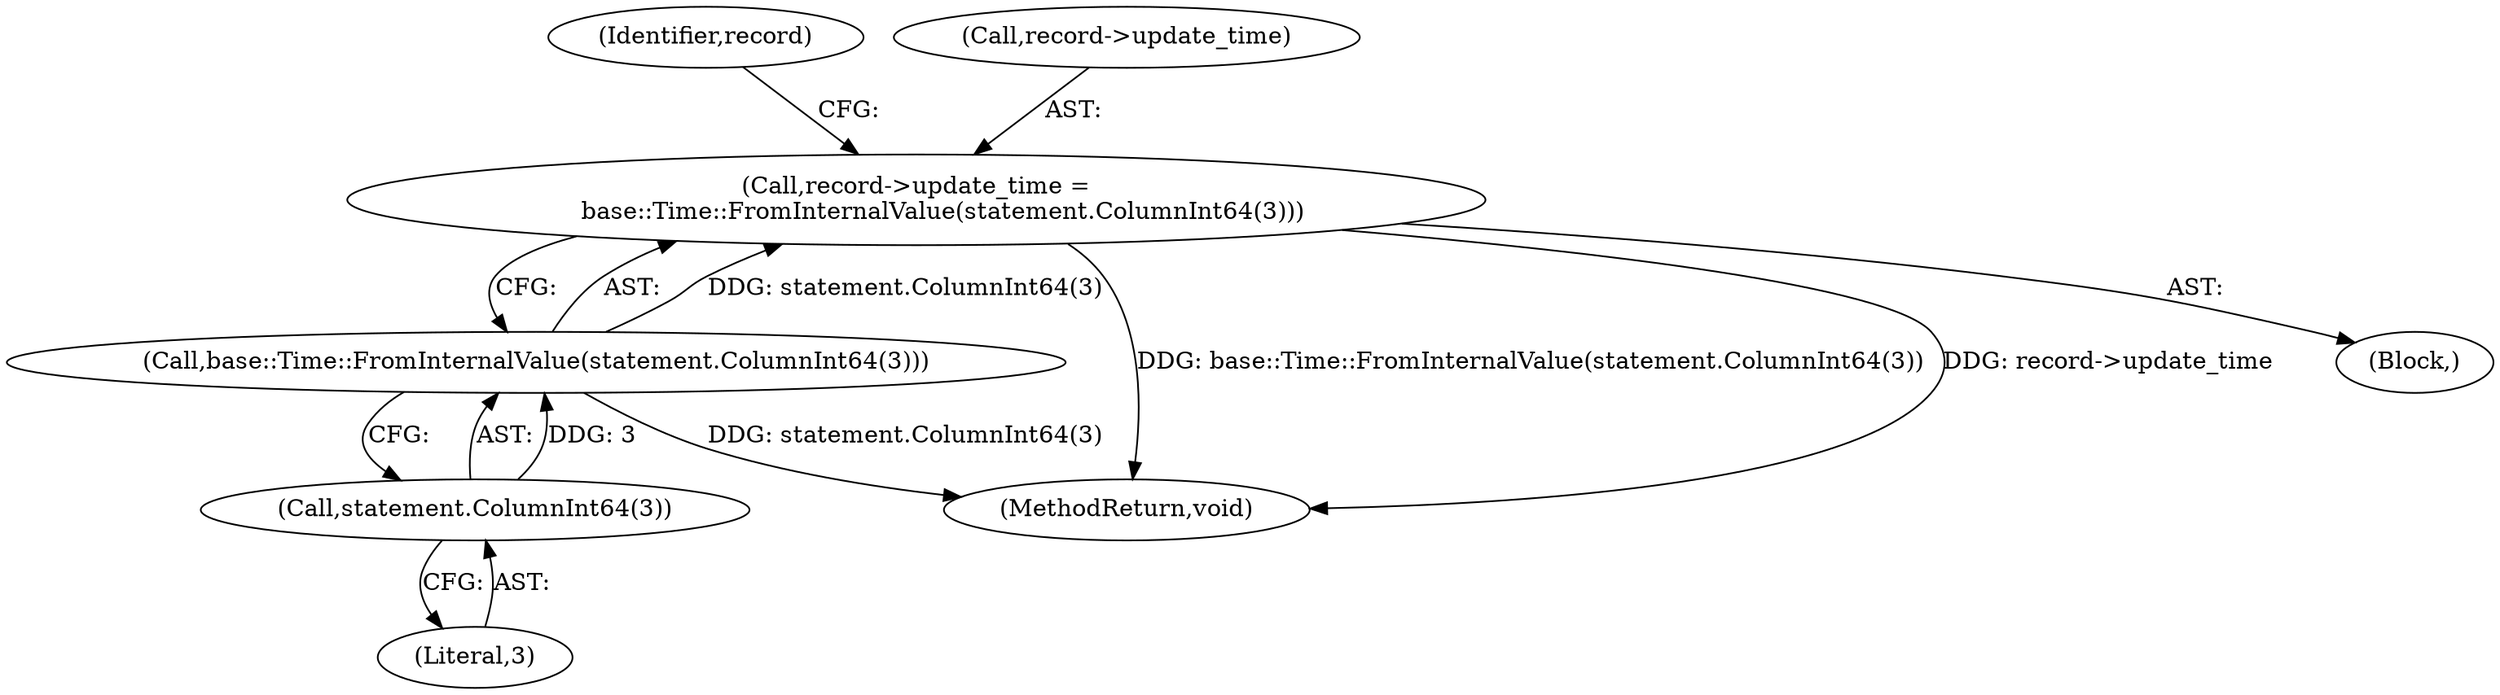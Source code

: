 digraph "0_Chrome_04aaacb936a08d70862d6d9d7e8354721ae46be8_13@API" {
"1000122" [label="(Call,record->update_time =\n       base::Time::FromInternalValue(statement.ColumnInt64(3)))"];
"1000126" [label="(Call,base::Time::FromInternalValue(statement.ColumnInt64(3)))"];
"1000127" [label="(Call,statement.ColumnInt64(3))"];
"1000126" [label="(Call,base::Time::FromInternalValue(statement.ColumnInt64(3)))"];
"1000141" [label="(MethodReturn,void)"];
"1000127" [label="(Call,statement.ColumnInt64(3))"];
"1000131" [label="(Identifier,record)"];
"1000123" [label="(Call,record->update_time)"];
"1000128" [label="(Literal,3)"];
"1000103" [label="(Block,)"];
"1000122" [label="(Call,record->update_time =\n       base::Time::FromInternalValue(statement.ColumnInt64(3)))"];
"1000122" -> "1000103"  [label="AST: "];
"1000122" -> "1000126"  [label="CFG: "];
"1000123" -> "1000122"  [label="AST: "];
"1000126" -> "1000122"  [label="AST: "];
"1000131" -> "1000122"  [label="CFG: "];
"1000122" -> "1000141"  [label="DDG: base::Time::FromInternalValue(statement.ColumnInt64(3))"];
"1000122" -> "1000141"  [label="DDG: record->update_time"];
"1000126" -> "1000122"  [label="DDG: statement.ColumnInt64(3)"];
"1000126" -> "1000127"  [label="CFG: "];
"1000127" -> "1000126"  [label="AST: "];
"1000126" -> "1000141"  [label="DDG: statement.ColumnInt64(3)"];
"1000127" -> "1000126"  [label="DDG: 3"];
"1000127" -> "1000128"  [label="CFG: "];
"1000128" -> "1000127"  [label="AST: "];
}
